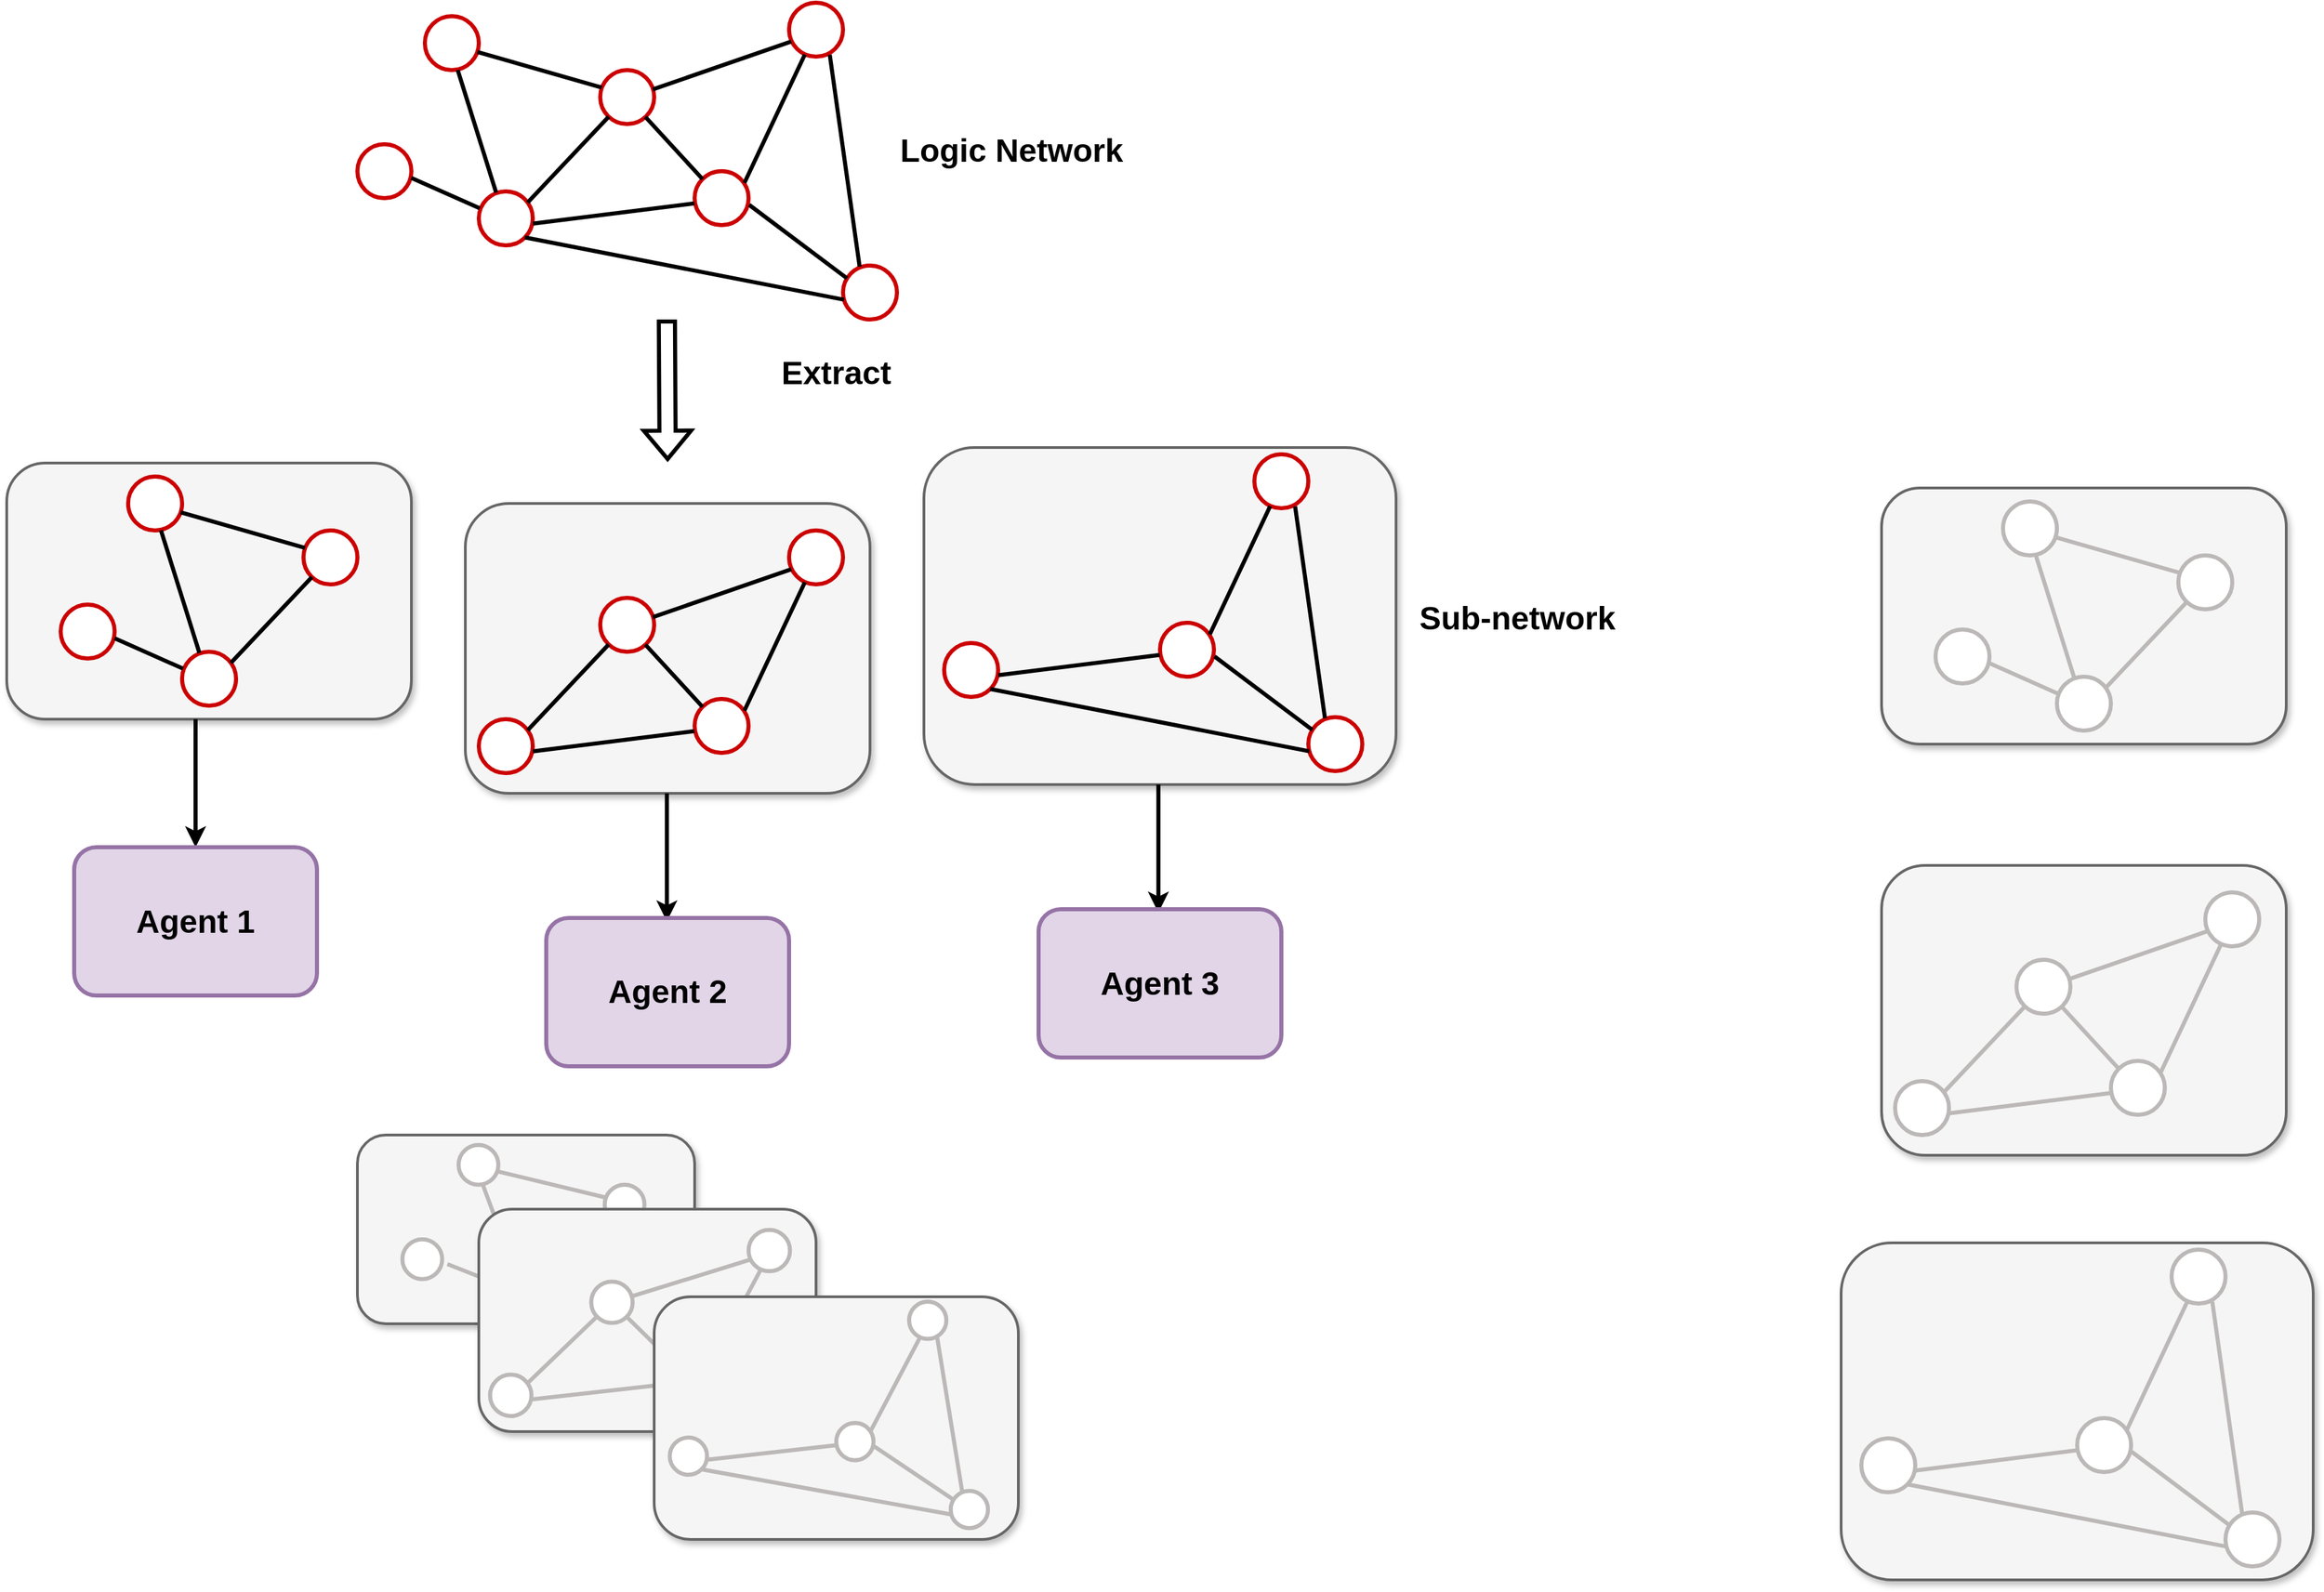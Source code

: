 <mxfile version="23.1.4" type="github">
  <diagram name="第 1 页" id="2leY5HMp6Ett028nWdfq">
    <mxGraphModel dx="2820" dy="2275" grid="1" gridSize="10" guides="1" tooltips="1" connect="1" arrows="1" fold="1" page="1" pageScale="1" pageWidth="400" pageHeight="350" math="0" shadow="0">
      <root>
        <mxCell id="0" />
        <mxCell id="1" parent="0" />
        <mxCell id="MMd7Z6TBkllvfIrQ2Aga-56" value="" style="rounded=1;whiteSpace=wrap;html=1;fillColor=#f5f5f5;fontColor=#333333;strokeColor=#666666;strokeWidth=2;shadow=1;" vertex="1" parent="1">
          <mxGeometry x="370" y="-350" width="350" height="250" as="geometry" />
        </mxCell>
        <mxCell id="MMd7Z6TBkllvfIrQ2Aga-55" value="" style="rounded=1;whiteSpace=wrap;html=1;fillColor=#f5f5f5;fontColor=#333333;strokeColor=#666666;strokeWidth=2;shadow=1;" vertex="1" parent="1">
          <mxGeometry x="30" y="-308.5" width="300" height="215" as="geometry" />
        </mxCell>
        <mxCell id="MMd7Z6TBkllvfIrQ2Aga-54" value="" style="rounded=1;whiteSpace=wrap;html=1;fillColor=#f5f5f5;fontColor=#333333;strokeColor=#666666;strokeWidth=2;shadow=1;" vertex="1" parent="1">
          <mxGeometry x="-310" y="-338.5" width="300" height="190" as="geometry" />
        </mxCell>
        <mxCell id="MMd7Z6TBkllvfIrQ2Aga-1" value="" style="ellipse;whiteSpace=wrap;html=1;aspect=fixed;strokeColor=#CC0000;strokeWidth=3;" vertex="1" parent="1">
          <mxGeometry y="-670" width="40" height="40" as="geometry" />
        </mxCell>
        <mxCell id="MMd7Z6TBkllvfIrQ2Aga-2" value="" style="ellipse;whiteSpace=wrap;html=1;aspect=fixed;strokeColor=#CC0000;strokeWidth=3;" vertex="1" parent="1">
          <mxGeometry x="40" y="-540" width="40" height="40" as="geometry" />
        </mxCell>
        <mxCell id="MMd7Z6TBkllvfIrQ2Aga-3" value="" style="ellipse;whiteSpace=wrap;html=1;aspect=fixed;strokeColor=#CC0000;strokeWidth=3;" vertex="1" parent="1">
          <mxGeometry x="130" y="-630" width="40" height="40" as="geometry" />
        </mxCell>
        <mxCell id="MMd7Z6TBkllvfIrQ2Aga-4" value="" style="ellipse;whiteSpace=wrap;html=1;aspect=fixed;strokeColor=#CC0000;strokeWidth=3;" vertex="1" parent="1">
          <mxGeometry x="200" y="-555" width="40" height="40" as="geometry" />
        </mxCell>
        <mxCell id="MMd7Z6TBkllvfIrQ2Aga-5" value="" style="ellipse;whiteSpace=wrap;html=1;aspect=fixed;strokeColor=#CC0000;strokeWidth=3;" vertex="1" parent="1">
          <mxGeometry x="270" y="-680" width="40" height="40" as="geometry" />
        </mxCell>
        <mxCell id="MMd7Z6TBkllvfIrQ2Aga-6" value="" style="ellipse;whiteSpace=wrap;html=1;aspect=fixed;strokeColor=#CC0000;strokeWidth=3;" vertex="1" parent="1">
          <mxGeometry x="310" y="-485" width="40" height="40" as="geometry" />
        </mxCell>
        <mxCell id="MMd7Z6TBkllvfIrQ2Aga-7" value="" style="ellipse;whiteSpace=wrap;html=1;aspect=fixed;strokeColor=#CC0000;strokeWidth=3;" vertex="1" parent="1">
          <mxGeometry x="-50" y="-575" width="40" height="40" as="geometry" />
        </mxCell>
        <mxCell id="MMd7Z6TBkllvfIrQ2Aga-8" value="" style="endArrow=none;html=1;rounded=0;strokeWidth=3;exitX=0.017;exitY=0.313;exitDx=0;exitDy=0;exitPerimeter=0;" edge="1" parent="1" source="MMd7Z6TBkllvfIrQ2Aga-2">
          <mxGeometry width="50" height="50" relative="1" as="geometry">
            <mxPoint x="-60" y="-500" as="sourcePoint" />
            <mxPoint x="-10" y="-550" as="targetPoint" />
          </mxGeometry>
        </mxCell>
        <mxCell id="MMd7Z6TBkllvfIrQ2Aga-9" value="" style="endArrow=none;html=1;rounded=0;strokeWidth=3;exitX=0.321;exitY=0.022;exitDx=0;exitDy=0;exitPerimeter=0;entryX=0.609;entryY=1;entryDx=0;entryDy=0;entryPerimeter=0;" edge="1" parent="1" source="MMd7Z6TBkllvfIrQ2Aga-2" target="MMd7Z6TBkllvfIrQ2Aga-1">
          <mxGeometry width="50" height="50" relative="1" as="geometry">
            <mxPoint x="71" y="-607" as="sourcePoint" />
            <mxPoint x="20" y="-630" as="targetPoint" />
          </mxGeometry>
        </mxCell>
        <mxCell id="MMd7Z6TBkllvfIrQ2Aga-10" value="" style="endArrow=none;html=1;rounded=0;strokeWidth=3;exitX=0.027;exitY=0.324;exitDx=0;exitDy=0;exitPerimeter=0;entryX=0.974;entryY=0.663;entryDx=0;entryDy=0;entryPerimeter=0;" edge="1" parent="1" source="MMd7Z6TBkllvfIrQ2Aga-3" target="MMd7Z6TBkllvfIrQ2Aga-1">
          <mxGeometry width="50" height="50" relative="1" as="geometry">
            <mxPoint x="91" y="-617" as="sourcePoint" />
            <mxPoint x="40" y="-640" as="targetPoint" />
          </mxGeometry>
        </mxCell>
        <mxCell id="MMd7Z6TBkllvfIrQ2Aga-11" value="" style="endArrow=none;html=1;rounded=0;strokeWidth=3;exitX=0.906;exitY=0.204;exitDx=0;exitDy=0;exitPerimeter=0;" edge="1" parent="1" source="MMd7Z6TBkllvfIrQ2Aga-2" target="MMd7Z6TBkllvfIrQ2Aga-3">
          <mxGeometry width="50" height="50" relative="1" as="geometry">
            <mxPoint x="61" y="-507" as="sourcePoint" />
            <mxPoint x="10" y="-530" as="targetPoint" />
          </mxGeometry>
        </mxCell>
        <mxCell id="MMd7Z6TBkllvfIrQ2Aga-12" value="" style="endArrow=none;html=1;rounded=0;strokeWidth=3;exitX=1.003;exitY=0.597;exitDx=0;exitDy=0;exitPerimeter=0;entryX=-0.006;entryY=0.597;entryDx=0;entryDy=0;entryPerimeter=0;" edge="1" parent="1" source="MMd7Z6TBkllvfIrQ2Aga-2" target="MMd7Z6TBkllvfIrQ2Aga-4">
          <mxGeometry width="50" height="50" relative="1" as="geometry">
            <mxPoint x="86" y="-522" as="sourcePoint" />
            <mxPoint x="146" y="-585" as="targetPoint" />
          </mxGeometry>
        </mxCell>
        <mxCell id="MMd7Z6TBkllvfIrQ2Aga-13" value="" style="endArrow=none;html=1;rounded=0;strokeWidth=3;entryX=0;entryY=0;entryDx=0;entryDy=0;" edge="1" parent="1" source="MMd7Z6TBkllvfIrQ2Aga-3" target="MMd7Z6TBkllvfIrQ2Aga-4">
          <mxGeometry width="50" height="50" relative="1" as="geometry">
            <mxPoint x="90" y="-506" as="sourcePoint" />
            <mxPoint x="212" y="-515" as="targetPoint" />
          </mxGeometry>
        </mxCell>
        <mxCell id="MMd7Z6TBkllvfIrQ2Aga-14" value="" style="endArrow=none;html=1;rounded=0;strokeWidth=3;exitX=0.975;exitY=0.358;exitDx=0;exitDy=0;exitPerimeter=0;entryX=0.04;entryY=0.72;entryDx=0;entryDy=0;entryPerimeter=0;" edge="1" parent="1" source="MMd7Z6TBkllvfIrQ2Aga-3" target="MMd7Z6TBkllvfIrQ2Aga-5">
          <mxGeometry width="50" height="50" relative="1" as="geometry">
            <mxPoint x="86" y="-522" as="sourcePoint" />
            <mxPoint x="146" y="-585" as="targetPoint" />
          </mxGeometry>
        </mxCell>
        <mxCell id="MMd7Z6TBkllvfIrQ2Aga-15" value="" style="endArrow=none;html=1;rounded=0;strokeWidth=3;entryX=0.923;entryY=0.216;entryDx=0;entryDy=0;exitX=0.292;exitY=0.963;exitDx=0;exitDy=0;exitPerimeter=0;entryPerimeter=0;" edge="1" parent="1" source="MMd7Z6TBkllvfIrQ2Aga-5" target="MMd7Z6TBkllvfIrQ2Aga-4">
          <mxGeometry width="50" height="50" relative="1" as="geometry">
            <mxPoint x="173" y="-585" as="sourcePoint" />
            <mxPoint x="216" y="-539" as="targetPoint" />
          </mxGeometry>
        </mxCell>
        <mxCell id="MMd7Z6TBkllvfIrQ2Aga-16" value="" style="endArrow=none;html=1;rounded=0;strokeWidth=3;exitX=1.012;exitY=0.625;exitDx=0;exitDy=0;exitPerimeter=0;entryX=0.073;entryY=0.237;entryDx=0;entryDy=0;entryPerimeter=0;" edge="1" parent="1" source="MMd7Z6TBkllvfIrQ2Aga-4" target="MMd7Z6TBkllvfIrQ2Aga-6">
          <mxGeometry width="50" height="50" relative="1" as="geometry">
            <mxPoint x="173" y="-585" as="sourcePoint" />
            <mxPoint x="340" y="-490" as="targetPoint" />
          </mxGeometry>
        </mxCell>
        <mxCell id="MMd7Z6TBkllvfIrQ2Aga-17" value="" style="endArrow=none;html=1;rounded=0;strokeWidth=3;entryX=0.308;entryY=0.021;entryDx=0;entryDy=0;exitX=0.755;exitY=0.968;exitDx=0;exitDy=0;exitPerimeter=0;entryPerimeter=0;" edge="1" parent="1" source="MMd7Z6TBkllvfIrQ2Aga-5" target="MMd7Z6TBkllvfIrQ2Aga-6">
          <mxGeometry width="50" height="50" relative="1" as="geometry">
            <mxPoint x="292" y="-631" as="sourcePoint" />
            <mxPoint x="247" y="-536" as="targetPoint" />
          </mxGeometry>
        </mxCell>
        <mxCell id="MMd7Z6TBkllvfIrQ2Aga-18" value="" style="ellipse;whiteSpace=wrap;html=1;aspect=fixed;strokeColor=#CC0000;strokeWidth=3;" vertex="1" parent="1">
          <mxGeometry x="-220" y="-328.5" width="40" height="40" as="geometry" />
        </mxCell>
        <mxCell id="MMd7Z6TBkllvfIrQ2Aga-19" value="" style="ellipse;whiteSpace=wrap;html=1;aspect=fixed;strokeColor=#CC0000;strokeWidth=3;" vertex="1" parent="1">
          <mxGeometry x="-180" y="-198.5" width="40" height="40" as="geometry" />
        </mxCell>
        <mxCell id="MMd7Z6TBkllvfIrQ2Aga-20" value="" style="ellipse;whiteSpace=wrap;html=1;aspect=fixed;strokeColor=#CC0000;strokeWidth=3;" vertex="1" parent="1">
          <mxGeometry x="-90" y="-288.5" width="40" height="40" as="geometry" />
        </mxCell>
        <mxCell id="MMd7Z6TBkllvfIrQ2Aga-21" value="" style="ellipse;whiteSpace=wrap;html=1;aspect=fixed;strokeColor=#CC0000;strokeWidth=3;" vertex="1" parent="1">
          <mxGeometry x="-270" y="-233.5" width="40" height="40" as="geometry" />
        </mxCell>
        <mxCell id="MMd7Z6TBkllvfIrQ2Aga-22" value="" style="endArrow=none;html=1;rounded=0;strokeWidth=3;exitX=0.017;exitY=0.313;exitDx=0;exitDy=0;exitPerimeter=0;" edge="1" parent="1" source="MMd7Z6TBkllvfIrQ2Aga-19">
          <mxGeometry width="50" height="50" relative="1" as="geometry">
            <mxPoint x="-280" y="-158.5" as="sourcePoint" />
            <mxPoint x="-230" y="-208.5" as="targetPoint" />
          </mxGeometry>
        </mxCell>
        <mxCell id="MMd7Z6TBkllvfIrQ2Aga-23" value="" style="endArrow=none;html=1;rounded=0;strokeWidth=3;exitX=0.321;exitY=0.022;exitDx=0;exitDy=0;exitPerimeter=0;entryX=0.609;entryY=1;entryDx=0;entryDy=0;entryPerimeter=0;" edge="1" parent="1" source="MMd7Z6TBkllvfIrQ2Aga-19" target="MMd7Z6TBkllvfIrQ2Aga-18">
          <mxGeometry width="50" height="50" relative="1" as="geometry">
            <mxPoint x="-149" y="-265.5" as="sourcePoint" />
            <mxPoint x="-200" y="-288.5" as="targetPoint" />
          </mxGeometry>
        </mxCell>
        <mxCell id="MMd7Z6TBkllvfIrQ2Aga-24" value="" style="endArrow=none;html=1;rounded=0;strokeWidth=3;exitX=0.027;exitY=0.324;exitDx=0;exitDy=0;exitPerimeter=0;entryX=0.974;entryY=0.663;entryDx=0;entryDy=0;entryPerimeter=0;" edge="1" parent="1" source="MMd7Z6TBkllvfIrQ2Aga-20" target="MMd7Z6TBkllvfIrQ2Aga-18">
          <mxGeometry width="50" height="50" relative="1" as="geometry">
            <mxPoint x="-129" y="-275.5" as="sourcePoint" />
            <mxPoint x="-180" y="-298.5" as="targetPoint" />
          </mxGeometry>
        </mxCell>
        <mxCell id="MMd7Z6TBkllvfIrQ2Aga-25" value="" style="endArrow=none;html=1;rounded=0;strokeWidth=3;exitX=0.906;exitY=0.204;exitDx=0;exitDy=0;exitPerimeter=0;" edge="1" parent="1" source="MMd7Z6TBkllvfIrQ2Aga-19" target="MMd7Z6TBkllvfIrQ2Aga-20">
          <mxGeometry width="50" height="50" relative="1" as="geometry">
            <mxPoint x="-159" y="-165.5" as="sourcePoint" />
            <mxPoint x="-210" y="-188.5" as="targetPoint" />
          </mxGeometry>
        </mxCell>
        <mxCell id="MMd7Z6TBkllvfIrQ2Aga-35" value="" style="endArrow=none;html=1;rounded=0;strokeWidth=3;exitX=1;exitY=1;exitDx=0;exitDy=0;entryX=0.018;entryY=0.633;entryDx=0;entryDy=0;entryPerimeter=0;" edge="1" parent="1" source="MMd7Z6TBkllvfIrQ2Aga-2" target="MMd7Z6TBkllvfIrQ2Aga-6">
          <mxGeometry width="50" height="50" relative="1" as="geometry">
            <mxPoint x="90" y="-506" as="sourcePoint" />
            <mxPoint x="360" y="-480" as="targetPoint" />
          </mxGeometry>
        </mxCell>
        <mxCell id="MMd7Z6TBkllvfIrQ2Aga-36" value="" style="ellipse;whiteSpace=wrap;html=1;aspect=fixed;strokeColor=#CC0000;strokeWidth=3;" vertex="1" parent="1">
          <mxGeometry x="40" y="-148.5" width="40" height="40" as="geometry" />
        </mxCell>
        <mxCell id="MMd7Z6TBkllvfIrQ2Aga-37" value="" style="ellipse;whiteSpace=wrap;html=1;aspect=fixed;strokeColor=#CC0000;strokeWidth=3;" vertex="1" parent="1">
          <mxGeometry x="130" y="-238.5" width="40" height="40" as="geometry" />
        </mxCell>
        <mxCell id="MMd7Z6TBkllvfIrQ2Aga-38" value="" style="ellipse;whiteSpace=wrap;html=1;aspect=fixed;strokeColor=#CC0000;strokeWidth=3;" vertex="1" parent="1">
          <mxGeometry x="200" y="-163.5" width="40" height="40" as="geometry" />
        </mxCell>
        <mxCell id="MMd7Z6TBkllvfIrQ2Aga-39" value="" style="ellipse;whiteSpace=wrap;html=1;aspect=fixed;strokeColor=#CC0000;strokeWidth=3;" vertex="1" parent="1">
          <mxGeometry x="270" y="-288.5" width="40" height="40" as="geometry" />
        </mxCell>
        <mxCell id="MMd7Z6TBkllvfIrQ2Aga-40" value="" style="endArrow=none;html=1;rounded=0;strokeWidth=3;exitX=0.906;exitY=0.204;exitDx=0;exitDy=0;exitPerimeter=0;" edge="1" parent="1" source="MMd7Z6TBkllvfIrQ2Aga-36" target="MMd7Z6TBkllvfIrQ2Aga-37">
          <mxGeometry width="50" height="50" relative="1" as="geometry">
            <mxPoint x="61" y="-115.5" as="sourcePoint" />
            <mxPoint x="10" y="-138.5" as="targetPoint" />
          </mxGeometry>
        </mxCell>
        <mxCell id="MMd7Z6TBkllvfIrQ2Aga-41" value="" style="endArrow=none;html=1;rounded=0;strokeWidth=3;exitX=1.003;exitY=0.597;exitDx=0;exitDy=0;exitPerimeter=0;entryX=-0.006;entryY=0.597;entryDx=0;entryDy=0;entryPerimeter=0;" edge="1" parent="1" source="MMd7Z6TBkllvfIrQ2Aga-36" target="MMd7Z6TBkllvfIrQ2Aga-38">
          <mxGeometry width="50" height="50" relative="1" as="geometry">
            <mxPoint x="86" y="-130.5" as="sourcePoint" />
            <mxPoint x="146" y="-193.5" as="targetPoint" />
          </mxGeometry>
        </mxCell>
        <mxCell id="MMd7Z6TBkllvfIrQ2Aga-42" value="" style="endArrow=none;html=1;rounded=0;strokeWidth=3;entryX=0;entryY=0;entryDx=0;entryDy=0;" edge="1" parent="1" source="MMd7Z6TBkllvfIrQ2Aga-37" target="MMd7Z6TBkllvfIrQ2Aga-38">
          <mxGeometry width="50" height="50" relative="1" as="geometry">
            <mxPoint x="90" y="-114.5" as="sourcePoint" />
            <mxPoint x="212" y="-123.5" as="targetPoint" />
          </mxGeometry>
        </mxCell>
        <mxCell id="MMd7Z6TBkllvfIrQ2Aga-43" value="" style="endArrow=none;html=1;rounded=0;strokeWidth=3;exitX=0.975;exitY=0.358;exitDx=0;exitDy=0;exitPerimeter=0;entryX=0.04;entryY=0.72;entryDx=0;entryDy=0;entryPerimeter=0;" edge="1" parent="1" source="MMd7Z6TBkllvfIrQ2Aga-37" target="MMd7Z6TBkllvfIrQ2Aga-39">
          <mxGeometry width="50" height="50" relative="1" as="geometry">
            <mxPoint x="86" y="-130.5" as="sourcePoint" />
            <mxPoint x="146" y="-193.5" as="targetPoint" />
          </mxGeometry>
        </mxCell>
        <mxCell id="MMd7Z6TBkllvfIrQ2Aga-44" value="" style="endArrow=none;html=1;rounded=0;strokeWidth=3;entryX=0.923;entryY=0.216;entryDx=0;entryDy=0;exitX=0.292;exitY=0.963;exitDx=0;exitDy=0;exitPerimeter=0;entryPerimeter=0;" edge="1" parent="1" source="MMd7Z6TBkllvfIrQ2Aga-39" target="MMd7Z6TBkllvfIrQ2Aga-38">
          <mxGeometry width="50" height="50" relative="1" as="geometry">
            <mxPoint x="173" y="-193.5" as="sourcePoint" />
            <mxPoint x="216" y="-147.5" as="targetPoint" />
          </mxGeometry>
        </mxCell>
        <mxCell id="MMd7Z6TBkllvfIrQ2Aga-57" value="" style="ellipse;whiteSpace=wrap;html=1;aspect=fixed;strokeColor=#CC0000;strokeWidth=3;" vertex="1" parent="1">
          <mxGeometry x="385" y="-205" width="40" height="40" as="geometry" />
        </mxCell>
        <mxCell id="MMd7Z6TBkllvfIrQ2Aga-58" value="" style="ellipse;whiteSpace=wrap;html=1;aspect=fixed;strokeColor=#CC0000;strokeWidth=3;" vertex="1" parent="1">
          <mxGeometry x="545" y="-220" width="40" height="40" as="geometry" />
        </mxCell>
        <mxCell id="MMd7Z6TBkllvfIrQ2Aga-59" value="" style="ellipse;whiteSpace=wrap;html=1;aspect=fixed;strokeColor=#CC0000;strokeWidth=3;" vertex="1" parent="1">
          <mxGeometry x="615" y="-345" width="40" height="40" as="geometry" />
        </mxCell>
        <mxCell id="MMd7Z6TBkllvfIrQ2Aga-60" value="" style="ellipse;whiteSpace=wrap;html=1;aspect=fixed;strokeColor=#CC0000;strokeWidth=3;" vertex="1" parent="1">
          <mxGeometry x="655" y="-150" width="40" height="40" as="geometry" />
        </mxCell>
        <mxCell id="MMd7Z6TBkllvfIrQ2Aga-61" value="" style="endArrow=none;html=1;rounded=0;strokeWidth=3;exitX=1.003;exitY=0.597;exitDx=0;exitDy=0;exitPerimeter=0;entryX=-0.006;entryY=0.597;entryDx=0;entryDy=0;entryPerimeter=0;" edge="1" parent="1" source="MMd7Z6TBkllvfIrQ2Aga-57" target="MMd7Z6TBkllvfIrQ2Aga-58">
          <mxGeometry width="50" height="50" relative="1" as="geometry">
            <mxPoint x="431" y="-187" as="sourcePoint" />
            <mxPoint x="491" y="-250" as="targetPoint" />
          </mxGeometry>
        </mxCell>
        <mxCell id="MMd7Z6TBkllvfIrQ2Aga-62" value="" style="endArrow=none;html=1;rounded=0;strokeWidth=3;entryX=0.923;entryY=0.216;entryDx=0;entryDy=0;exitX=0.292;exitY=0.963;exitDx=0;exitDy=0;exitPerimeter=0;entryPerimeter=0;" edge="1" parent="1" source="MMd7Z6TBkllvfIrQ2Aga-59" target="MMd7Z6TBkllvfIrQ2Aga-58">
          <mxGeometry width="50" height="50" relative="1" as="geometry">
            <mxPoint x="518" y="-250" as="sourcePoint" />
            <mxPoint x="561" y="-204" as="targetPoint" />
          </mxGeometry>
        </mxCell>
        <mxCell id="MMd7Z6TBkllvfIrQ2Aga-63" value="" style="endArrow=none;html=1;rounded=0;strokeWidth=3;exitX=1.012;exitY=0.625;exitDx=0;exitDy=0;exitPerimeter=0;entryX=0.073;entryY=0.237;entryDx=0;entryDy=0;entryPerimeter=0;" edge="1" parent="1" source="MMd7Z6TBkllvfIrQ2Aga-58" target="MMd7Z6TBkllvfIrQ2Aga-60">
          <mxGeometry width="50" height="50" relative="1" as="geometry">
            <mxPoint x="518" y="-250" as="sourcePoint" />
            <mxPoint x="685" y="-155" as="targetPoint" />
          </mxGeometry>
        </mxCell>
        <mxCell id="MMd7Z6TBkllvfIrQ2Aga-64" value="" style="endArrow=none;html=1;rounded=0;strokeWidth=3;entryX=0.308;entryY=0.021;entryDx=0;entryDy=0;exitX=0.755;exitY=0.968;exitDx=0;exitDy=0;exitPerimeter=0;entryPerimeter=0;" edge="1" parent="1" source="MMd7Z6TBkllvfIrQ2Aga-59" target="MMd7Z6TBkllvfIrQ2Aga-60">
          <mxGeometry width="50" height="50" relative="1" as="geometry">
            <mxPoint x="637" y="-296" as="sourcePoint" />
            <mxPoint x="592" y="-201" as="targetPoint" />
          </mxGeometry>
        </mxCell>
        <mxCell id="MMd7Z6TBkllvfIrQ2Aga-65" value="" style="endArrow=none;html=1;rounded=0;strokeWidth=3;exitX=1;exitY=1;exitDx=0;exitDy=0;entryX=0.018;entryY=0.633;entryDx=0;entryDy=0;entryPerimeter=0;" edge="1" parent="1" source="MMd7Z6TBkllvfIrQ2Aga-57" target="MMd7Z6TBkllvfIrQ2Aga-60">
          <mxGeometry width="50" height="50" relative="1" as="geometry">
            <mxPoint x="435" y="-171" as="sourcePoint" />
            <mxPoint x="705" y="-145" as="targetPoint" />
          </mxGeometry>
        </mxCell>
        <mxCell id="MMd7Z6TBkllvfIrQ2Aga-66" value="&lt;font style=&quot;font-size: 24px;&quot;&gt;&lt;b&gt;Logic Network&lt;/b&gt;&lt;/font&gt;" style="text;html=1;align=center;verticalAlign=middle;whiteSpace=wrap;rounded=0;" vertex="1" parent="1">
          <mxGeometry x="330" y="-585" width="210" height="30" as="geometry" />
        </mxCell>
        <mxCell id="MMd7Z6TBkllvfIrQ2Aga-67" value="" style="shape=flexArrow;endArrow=classic;html=1;rounded=0;strokeWidth=3;" edge="1" parent="1">
          <mxGeometry width="50" height="50" relative="1" as="geometry">
            <mxPoint x="179.41" y="-445" as="sourcePoint" />
            <mxPoint x="180" y="-340" as="targetPoint" />
          </mxGeometry>
        </mxCell>
        <mxCell id="MMd7Z6TBkllvfIrQ2Aga-68" value="&lt;span style=&quot;font-size: 24px;&quot;&gt;&lt;b&gt;Extract&lt;/b&gt;&lt;/span&gt;" style="text;html=1;align=center;verticalAlign=middle;whiteSpace=wrap;rounded=0;" vertex="1" parent="1">
          <mxGeometry x="200" y="-420" width="210" height="30" as="geometry" />
        </mxCell>
        <mxCell id="MMd7Z6TBkllvfIrQ2Aga-69" value="" style="endArrow=classic;html=1;rounded=0;strokeWidth=3;" edge="1" parent="1">
          <mxGeometry width="50" height="50" relative="1" as="geometry">
            <mxPoint x="-170" y="-148.5" as="sourcePoint" />
            <mxPoint x="-170" y="-53.5" as="targetPoint" />
          </mxGeometry>
        </mxCell>
        <mxCell id="MMd7Z6TBkllvfIrQ2Aga-70" value="" style="endArrow=classic;html=1;rounded=0;strokeWidth=3;" edge="1" parent="1">
          <mxGeometry width="50" height="50" relative="1" as="geometry">
            <mxPoint x="179.41" y="-93.5" as="sourcePoint" />
            <mxPoint x="179.41" y="1.5" as="targetPoint" />
          </mxGeometry>
        </mxCell>
        <mxCell id="MMd7Z6TBkllvfIrQ2Aga-71" value="" style="endArrow=classic;html=1;rounded=0;strokeWidth=3;" edge="1" parent="1">
          <mxGeometry width="50" height="50" relative="1" as="geometry">
            <mxPoint x="543.82" y="-100" as="sourcePoint" />
            <mxPoint x="543.82" y="-5" as="targetPoint" />
          </mxGeometry>
        </mxCell>
        <mxCell id="MMd7Z6TBkllvfIrQ2Aga-72" value="&lt;font style=&quot;font-size: 24px;&quot;&gt;&lt;b&gt;Agent 1&lt;/b&gt;&lt;/font&gt;" style="rounded=1;whiteSpace=wrap;html=1;fillColor=#e1d5e7;strokeColor=#9673a6;strokeWidth=3;" vertex="1" parent="1">
          <mxGeometry x="-260" y="-53.5" width="180" height="110" as="geometry" />
        </mxCell>
        <mxCell id="MMd7Z6TBkllvfIrQ2Aga-73" value="&lt;font style=&quot;font-size: 24px;&quot;&gt;&lt;b&gt;Agent 3&lt;/b&gt;&lt;/font&gt;" style="rounded=1;whiteSpace=wrap;html=1;fillColor=#e1d5e7;strokeColor=#9673a6;strokeWidth=3;" vertex="1" parent="1">
          <mxGeometry x="455" y="-7.5" width="180" height="110" as="geometry" />
        </mxCell>
        <mxCell id="MMd7Z6TBkllvfIrQ2Aga-74" value="&lt;font style=&quot;font-size: 24px;&quot;&gt;&lt;b&gt;Agent 2&lt;/b&gt;&lt;/font&gt;" style="rounded=1;whiteSpace=wrap;html=1;fillColor=#e1d5e7;strokeColor=#9673a6;strokeWidth=3;" vertex="1" parent="1">
          <mxGeometry x="90" y="-1" width="180" height="110" as="geometry" />
        </mxCell>
        <mxCell id="MMd7Z6TBkllvfIrQ2Aga-75" value="&lt;font style=&quot;font-size: 24px;&quot;&gt;&lt;b&gt;Sub-network&lt;/b&gt;&lt;/font&gt;" style="text;html=1;align=center;verticalAlign=middle;whiteSpace=wrap;rounded=0;" vertex="1" parent="1">
          <mxGeometry x="730" y="-238.5" width="160" height="30" as="geometry" />
        </mxCell>
        <mxCell id="MMd7Z6TBkllvfIrQ2Aga-141" value="" style="group" vertex="1" connectable="0" parent="1">
          <mxGeometry x="1080" y="-320" width="300" height="190" as="geometry" />
        </mxCell>
        <mxCell id="MMd7Z6TBkllvfIrQ2Aga-85" value="" style="rounded=1;whiteSpace=wrap;html=1;fillColor=#f5f5f5;fontColor=#333333;strokeColor=#666666;strokeWidth=2;shadow=1;" vertex="1" parent="MMd7Z6TBkllvfIrQ2Aga-141">
          <mxGeometry width="300" height="190" as="geometry" />
        </mxCell>
        <mxCell id="MMd7Z6TBkllvfIrQ2Aga-86" value="" style="ellipse;whiteSpace=wrap;html=1;aspect=fixed;strokeColor=#bcb8b8;strokeWidth=3;" vertex="1" parent="MMd7Z6TBkllvfIrQ2Aga-141">
          <mxGeometry x="90" y="10" width="40" height="40" as="geometry" />
        </mxCell>
        <mxCell id="MMd7Z6TBkllvfIrQ2Aga-87" value="" style="ellipse;whiteSpace=wrap;html=1;aspect=fixed;strokeColor=#bcb8b8;strokeWidth=3;" vertex="1" parent="MMd7Z6TBkllvfIrQ2Aga-141">
          <mxGeometry x="130" y="140" width="40" height="40" as="geometry" />
        </mxCell>
        <mxCell id="MMd7Z6TBkllvfIrQ2Aga-88" value="" style="ellipse;whiteSpace=wrap;html=1;aspect=fixed;strokeColor=#bcb8b8;strokeWidth=3;" vertex="1" parent="MMd7Z6TBkllvfIrQ2Aga-141">
          <mxGeometry x="220" y="50" width="40" height="40" as="geometry" />
        </mxCell>
        <mxCell id="MMd7Z6TBkllvfIrQ2Aga-89" value="" style="ellipse;whiteSpace=wrap;html=1;aspect=fixed;strokeColor=#bcb8b8;strokeWidth=3;" vertex="1" parent="MMd7Z6TBkllvfIrQ2Aga-141">
          <mxGeometry x="40" y="105" width="40" height="40" as="geometry" />
        </mxCell>
        <mxCell id="MMd7Z6TBkllvfIrQ2Aga-90" value="" style="endArrow=none;html=1;rounded=0;strokeWidth=3;exitX=0.017;exitY=0.313;exitDx=0;exitDy=0;exitPerimeter=0;strokeColor=#bcb8b8;" edge="1" parent="MMd7Z6TBkllvfIrQ2Aga-141" source="MMd7Z6TBkllvfIrQ2Aga-87">
          <mxGeometry width="50" height="50" relative="1" as="geometry">
            <mxPoint x="30" y="180" as="sourcePoint" />
            <mxPoint x="80" y="130" as="targetPoint" />
          </mxGeometry>
        </mxCell>
        <mxCell id="MMd7Z6TBkllvfIrQ2Aga-91" value="" style="endArrow=none;html=1;rounded=0;strokeWidth=3;exitX=0.321;exitY=0.022;exitDx=0;exitDy=0;exitPerimeter=0;entryX=0.609;entryY=1;entryDx=0;entryDy=0;entryPerimeter=0;strokeColor=#bcb8b8;" edge="1" parent="MMd7Z6TBkllvfIrQ2Aga-141" source="MMd7Z6TBkllvfIrQ2Aga-87" target="MMd7Z6TBkllvfIrQ2Aga-86">
          <mxGeometry width="50" height="50" relative="1" as="geometry">
            <mxPoint x="161" y="73" as="sourcePoint" />
            <mxPoint x="110" y="50" as="targetPoint" />
          </mxGeometry>
        </mxCell>
        <mxCell id="MMd7Z6TBkllvfIrQ2Aga-92" value="" style="endArrow=none;html=1;rounded=0;strokeWidth=3;exitX=0.027;exitY=0.324;exitDx=0;exitDy=0;exitPerimeter=0;entryX=0.974;entryY=0.663;entryDx=0;entryDy=0;entryPerimeter=0;strokeColor=#bcb8b8;" edge="1" parent="MMd7Z6TBkllvfIrQ2Aga-141" source="MMd7Z6TBkllvfIrQ2Aga-88" target="MMd7Z6TBkllvfIrQ2Aga-86">
          <mxGeometry width="50" height="50" relative="1" as="geometry">
            <mxPoint x="181" y="63" as="sourcePoint" />
            <mxPoint x="130" y="40" as="targetPoint" />
          </mxGeometry>
        </mxCell>
        <mxCell id="MMd7Z6TBkllvfIrQ2Aga-93" value="" style="endArrow=none;html=1;rounded=0;strokeWidth=3;exitX=0.906;exitY=0.204;exitDx=0;exitDy=0;exitPerimeter=0;strokeColor=#bcb8b8;" edge="1" parent="MMd7Z6TBkllvfIrQ2Aga-141" source="MMd7Z6TBkllvfIrQ2Aga-87" target="MMd7Z6TBkllvfIrQ2Aga-88">
          <mxGeometry width="50" height="50" relative="1" as="geometry">
            <mxPoint x="151" y="173" as="sourcePoint" />
            <mxPoint x="100" y="150" as="targetPoint" />
          </mxGeometry>
        </mxCell>
        <mxCell id="MMd7Z6TBkllvfIrQ2Aga-142" value="" style="group" vertex="1" connectable="0" parent="1">
          <mxGeometry x="-50" y="160" width="510" height="305" as="geometry" />
        </mxCell>
        <mxCell id="MMd7Z6TBkllvfIrQ2Aga-143" value="" style="rounded=1;whiteSpace=wrap;html=1;fillColor=#f5f5f5;fontColor=#333333;strokeColor=#666666;strokeWidth=2;shadow=1;" vertex="1" parent="MMd7Z6TBkllvfIrQ2Aga-142">
          <mxGeometry width="250" height="140" as="geometry" />
        </mxCell>
        <mxCell id="MMd7Z6TBkllvfIrQ2Aga-144" value="" style="ellipse;whiteSpace=wrap;html=1;aspect=fixed;strokeColor=#bcb8b8;strokeWidth=3;" vertex="1" parent="MMd7Z6TBkllvfIrQ2Aga-142">
          <mxGeometry x="75" y="7.368" width="29.474" height="29.474" as="geometry" />
        </mxCell>
        <mxCell id="MMd7Z6TBkllvfIrQ2Aga-145" value="" style="ellipse;whiteSpace=wrap;html=1;aspect=fixed;strokeColor=#bcb8b8;strokeWidth=3;" vertex="1" parent="MMd7Z6TBkllvfIrQ2Aga-142">
          <mxGeometry x="108.333" y="103.158" width="29.474" height="29.474" as="geometry" />
        </mxCell>
        <mxCell id="MMd7Z6TBkllvfIrQ2Aga-146" value="" style="ellipse;whiteSpace=wrap;html=1;aspect=fixed;strokeColor=#bcb8b8;strokeWidth=3;" vertex="1" parent="MMd7Z6TBkllvfIrQ2Aga-142">
          <mxGeometry x="183.333" y="36.842" width="29.474" height="29.474" as="geometry" />
        </mxCell>
        <mxCell id="MMd7Z6TBkllvfIrQ2Aga-147" value="" style="ellipse;whiteSpace=wrap;html=1;aspect=fixed;strokeColor=#bcb8b8;strokeWidth=3;" vertex="1" parent="MMd7Z6TBkllvfIrQ2Aga-142">
          <mxGeometry x="33.333" y="77.368" width="29.474" height="29.474" as="geometry" />
        </mxCell>
        <mxCell id="MMd7Z6TBkllvfIrQ2Aga-148" value="" style="endArrow=none;html=1;rounded=0;strokeWidth=3;exitX=0.017;exitY=0.313;exitDx=0;exitDy=0;exitPerimeter=0;strokeColor=#bcb8b8;" edge="1" parent="MMd7Z6TBkllvfIrQ2Aga-142" source="MMd7Z6TBkllvfIrQ2Aga-145">
          <mxGeometry width="50" height="50" relative="1" as="geometry">
            <mxPoint x="25" y="132.632" as="sourcePoint" />
            <mxPoint x="66.667" y="95.789" as="targetPoint" />
          </mxGeometry>
        </mxCell>
        <mxCell id="MMd7Z6TBkllvfIrQ2Aga-149" value="" style="endArrow=none;html=1;rounded=0;strokeWidth=3;exitX=0.321;exitY=0.022;exitDx=0;exitDy=0;exitPerimeter=0;entryX=0.609;entryY=1;entryDx=0;entryDy=0;entryPerimeter=0;strokeColor=#bcb8b8;" edge="1" parent="MMd7Z6TBkllvfIrQ2Aga-142" source="MMd7Z6TBkllvfIrQ2Aga-145" target="MMd7Z6TBkllvfIrQ2Aga-144">
          <mxGeometry width="50" height="50" relative="1" as="geometry">
            <mxPoint x="134.167" y="53.789" as="sourcePoint" />
            <mxPoint x="91.667" y="36.842" as="targetPoint" />
          </mxGeometry>
        </mxCell>
        <mxCell id="MMd7Z6TBkllvfIrQ2Aga-150" value="" style="endArrow=none;html=1;rounded=0;strokeWidth=3;exitX=0.027;exitY=0.324;exitDx=0;exitDy=0;exitPerimeter=0;entryX=0.974;entryY=0.663;entryDx=0;entryDy=0;entryPerimeter=0;strokeColor=#bcb8b8;" edge="1" parent="MMd7Z6TBkllvfIrQ2Aga-142" source="MMd7Z6TBkllvfIrQ2Aga-146" target="MMd7Z6TBkllvfIrQ2Aga-144">
          <mxGeometry width="50" height="50" relative="1" as="geometry">
            <mxPoint x="150.833" y="46.421" as="sourcePoint" />
            <mxPoint x="108.333" y="29.474" as="targetPoint" />
          </mxGeometry>
        </mxCell>
        <mxCell id="MMd7Z6TBkllvfIrQ2Aga-151" value="" style="endArrow=none;html=1;rounded=0;strokeWidth=3;exitX=0.906;exitY=0.204;exitDx=0;exitDy=0;exitPerimeter=0;strokeColor=#bcb8b8;" edge="1" parent="MMd7Z6TBkllvfIrQ2Aga-142" source="MMd7Z6TBkllvfIrQ2Aga-145" target="MMd7Z6TBkllvfIrQ2Aga-146">
          <mxGeometry width="50" height="50" relative="1" as="geometry">
            <mxPoint x="125.833" y="127.474" as="sourcePoint" />
            <mxPoint x="83.333" y="110.526" as="targetPoint" />
          </mxGeometry>
        </mxCell>
        <mxCell id="MMd7Z6TBkllvfIrQ2Aga-167" value="" style="group" vertex="1" connectable="0" parent="MMd7Z6TBkllvfIrQ2Aga-142">
          <mxGeometry x="90" y="55" width="420" height="250" as="geometry" />
        </mxCell>
        <mxCell id="MMd7Z6TBkllvfIrQ2Aga-168" value="" style="rounded=1;whiteSpace=wrap;html=1;fillColor=#f5f5f5;fontColor=#333333;strokeColor=#666666;strokeWidth=2;shadow=1;" vertex="1" parent="MMd7Z6TBkllvfIrQ2Aga-167">
          <mxGeometry width="250" height="165" as="geometry" />
        </mxCell>
        <mxCell id="MMd7Z6TBkllvfIrQ2Aga-169" value="" style="ellipse;whiteSpace=wrap;html=1;aspect=fixed;strokeColor=#BCB8B8;strokeWidth=3;" vertex="1" parent="MMd7Z6TBkllvfIrQ2Aga-167">
          <mxGeometry x="8.333" y="122.791" width="30.698" height="30.698" as="geometry" />
        </mxCell>
        <mxCell id="MMd7Z6TBkllvfIrQ2Aga-170" value="" style="ellipse;whiteSpace=wrap;html=1;aspect=fixed;strokeColor=#BCB8B8;strokeWidth=3;" vertex="1" parent="MMd7Z6TBkllvfIrQ2Aga-167">
          <mxGeometry x="83.333" y="53.721" width="30.698" height="30.698" as="geometry" />
        </mxCell>
        <mxCell id="MMd7Z6TBkllvfIrQ2Aga-171" value="" style="ellipse;whiteSpace=wrap;html=1;aspect=fixed;strokeColor=#BCB8B8;strokeWidth=3;" vertex="1" parent="MMd7Z6TBkllvfIrQ2Aga-167">
          <mxGeometry x="141.667" y="111.279" width="30.698" height="30.698" as="geometry" />
        </mxCell>
        <mxCell id="MMd7Z6TBkllvfIrQ2Aga-172" value="" style="ellipse;whiteSpace=wrap;html=1;aspect=fixed;strokeColor=#BCB8B8;strokeWidth=3;" vertex="1" parent="MMd7Z6TBkllvfIrQ2Aga-167">
          <mxGeometry x="200" y="15.349" width="30.698" height="30.698" as="geometry" />
        </mxCell>
        <mxCell id="MMd7Z6TBkllvfIrQ2Aga-173" value="" style="endArrow=none;html=1;rounded=0;strokeWidth=3;exitX=0.906;exitY=0.204;exitDx=0;exitDy=0;exitPerimeter=0;strokeColor=#BCB8B8;" edge="1" parent="MMd7Z6TBkllvfIrQ2Aga-167" source="MMd7Z6TBkllvfIrQ2Aga-169" target="MMd7Z6TBkllvfIrQ2Aga-170">
          <mxGeometry width="50" height="50" relative="1" as="geometry">
            <mxPoint x="25.833" y="148.116" as="sourcePoint" />
            <mxPoint x="-16.667" y="130.465" as="targetPoint" />
          </mxGeometry>
        </mxCell>
        <mxCell id="MMd7Z6TBkllvfIrQ2Aga-174" value="" style="endArrow=none;html=1;rounded=0;strokeWidth=3;exitX=1.003;exitY=0.597;exitDx=0;exitDy=0;exitPerimeter=0;entryX=-0.006;entryY=0.597;entryDx=0;entryDy=0;entryPerimeter=0;strokeColor=#BCB8B8;" edge="1" parent="MMd7Z6TBkllvfIrQ2Aga-167" source="MMd7Z6TBkllvfIrQ2Aga-169" target="MMd7Z6TBkllvfIrQ2Aga-171">
          <mxGeometry width="50" height="50" relative="1" as="geometry">
            <mxPoint x="46.667" y="136.605" as="sourcePoint" />
            <mxPoint x="96.667" y="88.256" as="targetPoint" />
          </mxGeometry>
        </mxCell>
        <mxCell id="MMd7Z6TBkllvfIrQ2Aga-175" value="" style="endArrow=none;html=1;rounded=0;strokeWidth=3;entryX=0;entryY=0;entryDx=0;entryDy=0;strokeColor=#BCB8B8;" edge="1" parent="MMd7Z6TBkllvfIrQ2Aga-167" source="MMd7Z6TBkllvfIrQ2Aga-170" target="MMd7Z6TBkllvfIrQ2Aga-171">
          <mxGeometry width="50" height="50" relative="1" as="geometry">
            <mxPoint x="50" y="148.884" as="sourcePoint" />
            <mxPoint x="151.667" y="141.977" as="targetPoint" />
          </mxGeometry>
        </mxCell>
        <mxCell id="MMd7Z6TBkllvfIrQ2Aga-176" value="" style="endArrow=none;html=1;rounded=0;strokeWidth=3;exitX=0.975;exitY=0.358;exitDx=0;exitDy=0;exitPerimeter=0;entryX=0.04;entryY=0.72;entryDx=0;entryDy=0;entryPerimeter=0;strokeColor=#BCB8B8;" edge="1" parent="MMd7Z6TBkllvfIrQ2Aga-167" source="MMd7Z6TBkllvfIrQ2Aga-170" target="MMd7Z6TBkllvfIrQ2Aga-172">
          <mxGeometry width="50" height="50" relative="1" as="geometry">
            <mxPoint x="46.667" y="136.605" as="sourcePoint" />
            <mxPoint x="96.667" y="88.256" as="targetPoint" />
          </mxGeometry>
        </mxCell>
        <mxCell id="MMd7Z6TBkllvfIrQ2Aga-177" value="" style="endArrow=none;html=1;rounded=0;strokeWidth=3;entryX=0.923;entryY=0.216;entryDx=0;entryDy=0;exitX=0.292;exitY=0.963;exitDx=0;exitDy=0;exitPerimeter=0;entryPerimeter=0;strokeColor=#BCB8B8;" edge="1" parent="MMd7Z6TBkllvfIrQ2Aga-167" source="MMd7Z6TBkllvfIrQ2Aga-172" target="MMd7Z6TBkllvfIrQ2Aga-171">
          <mxGeometry width="50" height="50" relative="1" as="geometry">
            <mxPoint x="119.167" y="88.256" as="sourcePoint" />
            <mxPoint x="155" y="123.558" as="targetPoint" />
          </mxGeometry>
        </mxCell>
        <mxCell id="MMd7Z6TBkllvfIrQ2Aga-189" value="" style="group" vertex="1" connectable="0" parent="MMd7Z6TBkllvfIrQ2Aga-167">
          <mxGeometry x="130" y="65" width="270" height="180" as="geometry" />
        </mxCell>
        <mxCell id="MMd7Z6TBkllvfIrQ2Aga-190" value="" style="rounded=1;whiteSpace=wrap;html=1;fillColor=#f5f5f5;fontColor=#333333;strokeColor=#666666;strokeWidth=2;shadow=1;" vertex="1" parent="MMd7Z6TBkllvfIrQ2Aga-189">
          <mxGeometry width="270" height="180" as="geometry" />
        </mxCell>
        <mxCell id="MMd7Z6TBkllvfIrQ2Aga-191" value="" style="ellipse;whiteSpace=wrap;html=1;aspect=fixed;strokeColor=#BCB8B8;strokeWidth=3;" vertex="1" parent="MMd7Z6TBkllvfIrQ2Aga-189">
          <mxGeometry x="11.571" y="104.4" width="27.632" height="27.632" as="geometry" />
        </mxCell>
        <mxCell id="MMd7Z6TBkllvfIrQ2Aga-192" value="" style="ellipse;whiteSpace=wrap;html=1;aspect=fixed;strokeColor=#BCB8B8;strokeWidth=3;" vertex="1" parent="MMd7Z6TBkllvfIrQ2Aga-189">
          <mxGeometry x="135" y="93.6" width="27.632" height="27.632" as="geometry" />
        </mxCell>
        <mxCell id="MMd7Z6TBkllvfIrQ2Aga-193" value="" style="ellipse;whiteSpace=wrap;html=1;aspect=fixed;strokeColor=#BCB8B8;strokeWidth=3;" vertex="1" parent="MMd7Z6TBkllvfIrQ2Aga-189">
          <mxGeometry x="189.0" y="3.6" width="27.632" height="27.632" as="geometry" />
        </mxCell>
        <mxCell id="MMd7Z6TBkllvfIrQ2Aga-194" value="" style="ellipse;whiteSpace=wrap;html=1;aspect=fixed;strokeColor=#BCB8B8;strokeWidth=3;" vertex="1" parent="MMd7Z6TBkllvfIrQ2Aga-189">
          <mxGeometry x="219.857" y="144" width="27.632" height="27.632" as="geometry" />
        </mxCell>
        <mxCell id="MMd7Z6TBkllvfIrQ2Aga-195" value="" style="endArrow=none;html=1;rounded=0;strokeWidth=3;exitX=1.003;exitY=0.597;exitDx=0;exitDy=0;exitPerimeter=0;entryX=-0.006;entryY=0.597;entryDx=0;entryDy=0;entryPerimeter=0;strokeColor=#BCB8B8;" edge="1" parent="MMd7Z6TBkllvfIrQ2Aga-189" source="MMd7Z6TBkllvfIrQ2Aga-191" target="MMd7Z6TBkllvfIrQ2Aga-192">
          <mxGeometry width="50" height="50" relative="1" as="geometry">
            <mxPoint x="47.057" y="117.36" as="sourcePoint" />
            <mxPoint x="93.343" y="72" as="targetPoint" />
          </mxGeometry>
        </mxCell>
        <mxCell id="MMd7Z6TBkllvfIrQ2Aga-196" value="" style="endArrow=none;html=1;rounded=0;strokeWidth=3;entryX=0.923;entryY=0.216;entryDx=0;entryDy=0;exitX=0.292;exitY=0.963;exitDx=0;exitDy=0;exitPerimeter=0;entryPerimeter=0;strokeColor=#BCB8B8;" edge="1" parent="MMd7Z6TBkllvfIrQ2Aga-189" source="MMd7Z6TBkllvfIrQ2Aga-193" target="MMd7Z6TBkllvfIrQ2Aga-192">
          <mxGeometry width="50" height="50" relative="1" as="geometry">
            <mxPoint x="114.171" y="72" as="sourcePoint" />
            <mxPoint x="147.343" y="105.12" as="targetPoint" />
          </mxGeometry>
        </mxCell>
        <mxCell id="MMd7Z6TBkllvfIrQ2Aga-197" value="" style="endArrow=none;html=1;rounded=0;strokeWidth=3;exitX=1.012;exitY=0.625;exitDx=0;exitDy=0;exitPerimeter=0;entryX=0.073;entryY=0.237;entryDx=0;entryDy=0;entryPerimeter=0;strokeColor=#BCB8B8;" edge="1" parent="MMd7Z6TBkllvfIrQ2Aga-189" source="MMd7Z6TBkllvfIrQ2Aga-192" target="MMd7Z6TBkllvfIrQ2Aga-194">
          <mxGeometry width="50" height="50" relative="1" as="geometry">
            <mxPoint x="114.171" y="72" as="sourcePoint" />
            <mxPoint x="243" y="140.4" as="targetPoint" />
          </mxGeometry>
        </mxCell>
        <mxCell id="MMd7Z6TBkllvfIrQ2Aga-198" value="" style="endArrow=none;html=1;rounded=0;strokeWidth=3;entryX=0.308;entryY=0.021;entryDx=0;entryDy=0;exitX=0.755;exitY=0.968;exitDx=0;exitDy=0;exitPerimeter=0;entryPerimeter=0;strokeColor=#BCB8B8;" edge="1" parent="MMd7Z6TBkllvfIrQ2Aga-189" source="MMd7Z6TBkllvfIrQ2Aga-193" target="MMd7Z6TBkllvfIrQ2Aga-194">
          <mxGeometry width="50" height="50" relative="1" as="geometry">
            <mxPoint x="205.971" y="38.88" as="sourcePoint" />
            <mxPoint x="171.257" y="107.28" as="targetPoint" />
          </mxGeometry>
        </mxCell>
        <mxCell id="MMd7Z6TBkllvfIrQ2Aga-199" value="" style="endArrow=none;html=1;rounded=0;strokeWidth=3;exitX=1;exitY=1;exitDx=0;exitDy=0;entryX=0.018;entryY=0.633;entryDx=0;entryDy=0;entryPerimeter=0;strokeColor=#BCB8B8;" edge="1" parent="MMd7Z6TBkllvfIrQ2Aga-189" source="MMd7Z6TBkllvfIrQ2Aga-191" target="MMd7Z6TBkllvfIrQ2Aga-194">
          <mxGeometry width="50" height="50" relative="1" as="geometry">
            <mxPoint x="50.143" y="128.88" as="sourcePoint" />
            <mxPoint x="258.429" y="147.6" as="targetPoint" />
          </mxGeometry>
        </mxCell>
        <mxCell id="MMd7Z6TBkllvfIrQ2Aga-166" value="" style="group" vertex="1" connectable="0" parent="1">
          <mxGeometry x="1080" y="-40" width="300" height="215" as="geometry" />
        </mxCell>
        <mxCell id="MMd7Z6TBkllvfIrQ2Aga-152" value="" style="rounded=1;whiteSpace=wrap;html=1;fillColor=#f5f5f5;fontColor=#333333;strokeColor=#666666;strokeWidth=2;shadow=1;" vertex="1" parent="MMd7Z6TBkllvfIrQ2Aga-166">
          <mxGeometry width="300" height="215" as="geometry" />
        </mxCell>
        <mxCell id="MMd7Z6TBkllvfIrQ2Aga-153" value="" style="ellipse;whiteSpace=wrap;html=1;aspect=fixed;strokeColor=#BCB8B8;strokeWidth=3;" vertex="1" parent="MMd7Z6TBkllvfIrQ2Aga-166">
          <mxGeometry x="10" y="160" width="40" height="40" as="geometry" />
        </mxCell>
        <mxCell id="MMd7Z6TBkllvfIrQ2Aga-154" value="" style="ellipse;whiteSpace=wrap;html=1;aspect=fixed;strokeColor=#BCB8B8;strokeWidth=3;" vertex="1" parent="MMd7Z6TBkllvfIrQ2Aga-166">
          <mxGeometry x="100" y="70" width="40" height="40" as="geometry" />
        </mxCell>
        <mxCell id="MMd7Z6TBkllvfIrQ2Aga-155" value="" style="ellipse;whiteSpace=wrap;html=1;aspect=fixed;strokeColor=#BCB8B8;strokeWidth=3;" vertex="1" parent="MMd7Z6TBkllvfIrQ2Aga-166">
          <mxGeometry x="170" y="145" width="40" height="40" as="geometry" />
        </mxCell>
        <mxCell id="MMd7Z6TBkllvfIrQ2Aga-156" value="" style="ellipse;whiteSpace=wrap;html=1;aspect=fixed;strokeColor=#BCB8B8;strokeWidth=3;" vertex="1" parent="MMd7Z6TBkllvfIrQ2Aga-166">
          <mxGeometry x="240" y="20" width="40" height="40" as="geometry" />
        </mxCell>
        <mxCell id="MMd7Z6TBkllvfIrQ2Aga-157" value="" style="endArrow=none;html=1;rounded=0;strokeWidth=3;exitX=0.906;exitY=0.204;exitDx=0;exitDy=0;exitPerimeter=0;strokeColor=#BCB8B8;" edge="1" parent="MMd7Z6TBkllvfIrQ2Aga-166" source="MMd7Z6TBkllvfIrQ2Aga-153" target="MMd7Z6TBkllvfIrQ2Aga-154">
          <mxGeometry width="50" height="50" relative="1" as="geometry">
            <mxPoint x="31" y="193" as="sourcePoint" />
            <mxPoint x="-20" y="170" as="targetPoint" />
          </mxGeometry>
        </mxCell>
        <mxCell id="MMd7Z6TBkllvfIrQ2Aga-158" value="" style="endArrow=none;html=1;rounded=0;strokeWidth=3;exitX=1.003;exitY=0.597;exitDx=0;exitDy=0;exitPerimeter=0;entryX=-0.006;entryY=0.597;entryDx=0;entryDy=0;entryPerimeter=0;strokeColor=#BCB8B8;" edge="1" parent="MMd7Z6TBkllvfIrQ2Aga-166" source="MMd7Z6TBkllvfIrQ2Aga-153" target="MMd7Z6TBkllvfIrQ2Aga-155">
          <mxGeometry width="50" height="50" relative="1" as="geometry">
            <mxPoint x="56" y="178" as="sourcePoint" />
            <mxPoint x="116" y="115" as="targetPoint" />
          </mxGeometry>
        </mxCell>
        <mxCell id="MMd7Z6TBkllvfIrQ2Aga-159" value="" style="endArrow=none;html=1;rounded=0;strokeWidth=3;entryX=0;entryY=0;entryDx=0;entryDy=0;strokeColor=#BCB8B8;" edge="1" parent="MMd7Z6TBkllvfIrQ2Aga-166" source="MMd7Z6TBkllvfIrQ2Aga-154" target="MMd7Z6TBkllvfIrQ2Aga-155">
          <mxGeometry width="50" height="50" relative="1" as="geometry">
            <mxPoint x="60" y="194" as="sourcePoint" />
            <mxPoint x="182" y="185" as="targetPoint" />
          </mxGeometry>
        </mxCell>
        <mxCell id="MMd7Z6TBkllvfIrQ2Aga-160" value="" style="endArrow=none;html=1;rounded=0;strokeWidth=3;exitX=0.975;exitY=0.358;exitDx=0;exitDy=0;exitPerimeter=0;entryX=0.04;entryY=0.72;entryDx=0;entryDy=0;entryPerimeter=0;strokeColor=#BCB8B8;" edge="1" parent="MMd7Z6TBkllvfIrQ2Aga-166" source="MMd7Z6TBkllvfIrQ2Aga-154" target="MMd7Z6TBkllvfIrQ2Aga-156">
          <mxGeometry width="50" height="50" relative="1" as="geometry">
            <mxPoint x="56" y="178" as="sourcePoint" />
            <mxPoint x="116" y="115" as="targetPoint" />
          </mxGeometry>
        </mxCell>
        <mxCell id="MMd7Z6TBkllvfIrQ2Aga-161" value="" style="endArrow=none;html=1;rounded=0;strokeWidth=3;entryX=0.923;entryY=0.216;entryDx=0;entryDy=0;exitX=0.292;exitY=0.963;exitDx=0;exitDy=0;exitPerimeter=0;entryPerimeter=0;strokeColor=#BCB8B8;" edge="1" parent="MMd7Z6TBkllvfIrQ2Aga-166" source="MMd7Z6TBkllvfIrQ2Aga-156" target="MMd7Z6TBkllvfIrQ2Aga-155">
          <mxGeometry width="50" height="50" relative="1" as="geometry">
            <mxPoint x="143" y="115" as="sourcePoint" />
            <mxPoint x="186" y="161" as="targetPoint" />
          </mxGeometry>
        </mxCell>
        <mxCell id="MMd7Z6TBkllvfIrQ2Aga-188" value="" style="group" vertex="1" connectable="0" parent="1">
          <mxGeometry x="1050" y="240" width="350" height="250" as="geometry" />
        </mxCell>
        <mxCell id="MMd7Z6TBkllvfIrQ2Aga-178" value="" style="rounded=1;whiteSpace=wrap;html=1;fillColor=#f5f5f5;fontColor=#333333;strokeColor=#666666;strokeWidth=2;shadow=1;" vertex="1" parent="MMd7Z6TBkllvfIrQ2Aga-188">
          <mxGeometry width="350" height="250" as="geometry" />
        </mxCell>
        <mxCell id="MMd7Z6TBkllvfIrQ2Aga-179" value="" style="ellipse;whiteSpace=wrap;html=1;aspect=fixed;strokeColor=#BCB8B8;strokeWidth=3;" vertex="1" parent="MMd7Z6TBkllvfIrQ2Aga-188">
          <mxGeometry x="15" y="145" width="40" height="40" as="geometry" />
        </mxCell>
        <mxCell id="MMd7Z6TBkllvfIrQ2Aga-180" value="" style="ellipse;whiteSpace=wrap;html=1;aspect=fixed;strokeColor=#BCB8B8;strokeWidth=3;" vertex="1" parent="MMd7Z6TBkllvfIrQ2Aga-188">
          <mxGeometry x="175" y="130" width="40" height="40" as="geometry" />
        </mxCell>
        <mxCell id="MMd7Z6TBkllvfIrQ2Aga-181" value="" style="ellipse;whiteSpace=wrap;html=1;aspect=fixed;strokeColor=#BCB8B8;strokeWidth=3;" vertex="1" parent="MMd7Z6TBkllvfIrQ2Aga-188">
          <mxGeometry x="245" y="5" width="40" height="40" as="geometry" />
        </mxCell>
        <mxCell id="MMd7Z6TBkllvfIrQ2Aga-182" value="" style="ellipse;whiteSpace=wrap;html=1;aspect=fixed;strokeColor=#BCB8B8;strokeWidth=3;" vertex="1" parent="MMd7Z6TBkllvfIrQ2Aga-188">
          <mxGeometry x="285" y="200" width="40" height="40" as="geometry" />
        </mxCell>
        <mxCell id="MMd7Z6TBkllvfIrQ2Aga-183" value="" style="endArrow=none;html=1;rounded=0;strokeWidth=3;exitX=1.003;exitY=0.597;exitDx=0;exitDy=0;exitPerimeter=0;entryX=-0.006;entryY=0.597;entryDx=0;entryDy=0;entryPerimeter=0;strokeColor=#BCB8B8;" edge="1" parent="MMd7Z6TBkllvfIrQ2Aga-188" source="MMd7Z6TBkllvfIrQ2Aga-179" target="MMd7Z6TBkllvfIrQ2Aga-180">
          <mxGeometry width="50" height="50" relative="1" as="geometry">
            <mxPoint x="61" y="163" as="sourcePoint" />
            <mxPoint x="121" y="100" as="targetPoint" />
          </mxGeometry>
        </mxCell>
        <mxCell id="MMd7Z6TBkllvfIrQ2Aga-184" value="" style="endArrow=none;html=1;rounded=0;strokeWidth=3;entryX=0.923;entryY=0.216;entryDx=0;entryDy=0;exitX=0.292;exitY=0.963;exitDx=0;exitDy=0;exitPerimeter=0;entryPerimeter=0;strokeColor=#BCB8B8;" edge="1" parent="MMd7Z6TBkllvfIrQ2Aga-188" source="MMd7Z6TBkllvfIrQ2Aga-181" target="MMd7Z6TBkllvfIrQ2Aga-180">
          <mxGeometry width="50" height="50" relative="1" as="geometry">
            <mxPoint x="148" y="100" as="sourcePoint" />
            <mxPoint x="191" y="146" as="targetPoint" />
          </mxGeometry>
        </mxCell>
        <mxCell id="MMd7Z6TBkllvfIrQ2Aga-185" value="" style="endArrow=none;html=1;rounded=0;strokeWidth=3;exitX=1.012;exitY=0.625;exitDx=0;exitDy=0;exitPerimeter=0;entryX=0.073;entryY=0.237;entryDx=0;entryDy=0;entryPerimeter=0;strokeColor=#BCB8B8;" edge="1" parent="MMd7Z6TBkllvfIrQ2Aga-188" source="MMd7Z6TBkllvfIrQ2Aga-180" target="MMd7Z6TBkllvfIrQ2Aga-182">
          <mxGeometry width="50" height="50" relative="1" as="geometry">
            <mxPoint x="148" y="100" as="sourcePoint" />
            <mxPoint x="315" y="195" as="targetPoint" />
          </mxGeometry>
        </mxCell>
        <mxCell id="MMd7Z6TBkllvfIrQ2Aga-186" value="" style="endArrow=none;html=1;rounded=0;strokeWidth=3;entryX=0.308;entryY=0.021;entryDx=0;entryDy=0;exitX=0.755;exitY=0.968;exitDx=0;exitDy=0;exitPerimeter=0;entryPerimeter=0;strokeColor=#BCB8B8;" edge="1" parent="MMd7Z6TBkllvfIrQ2Aga-188" source="MMd7Z6TBkllvfIrQ2Aga-181" target="MMd7Z6TBkllvfIrQ2Aga-182">
          <mxGeometry width="50" height="50" relative="1" as="geometry">
            <mxPoint x="267" y="54" as="sourcePoint" />
            <mxPoint x="222" y="149" as="targetPoint" />
          </mxGeometry>
        </mxCell>
        <mxCell id="MMd7Z6TBkllvfIrQ2Aga-187" value="" style="endArrow=none;html=1;rounded=0;strokeWidth=3;exitX=1;exitY=1;exitDx=0;exitDy=0;entryX=0.018;entryY=0.633;entryDx=0;entryDy=0;entryPerimeter=0;strokeColor=#BCB8B8;" edge="1" parent="MMd7Z6TBkllvfIrQ2Aga-188" source="MMd7Z6TBkllvfIrQ2Aga-179" target="MMd7Z6TBkllvfIrQ2Aga-182">
          <mxGeometry width="50" height="50" relative="1" as="geometry">
            <mxPoint x="65" y="179" as="sourcePoint" />
            <mxPoint x="335" y="205" as="targetPoint" />
          </mxGeometry>
        </mxCell>
      </root>
    </mxGraphModel>
  </diagram>
</mxfile>
